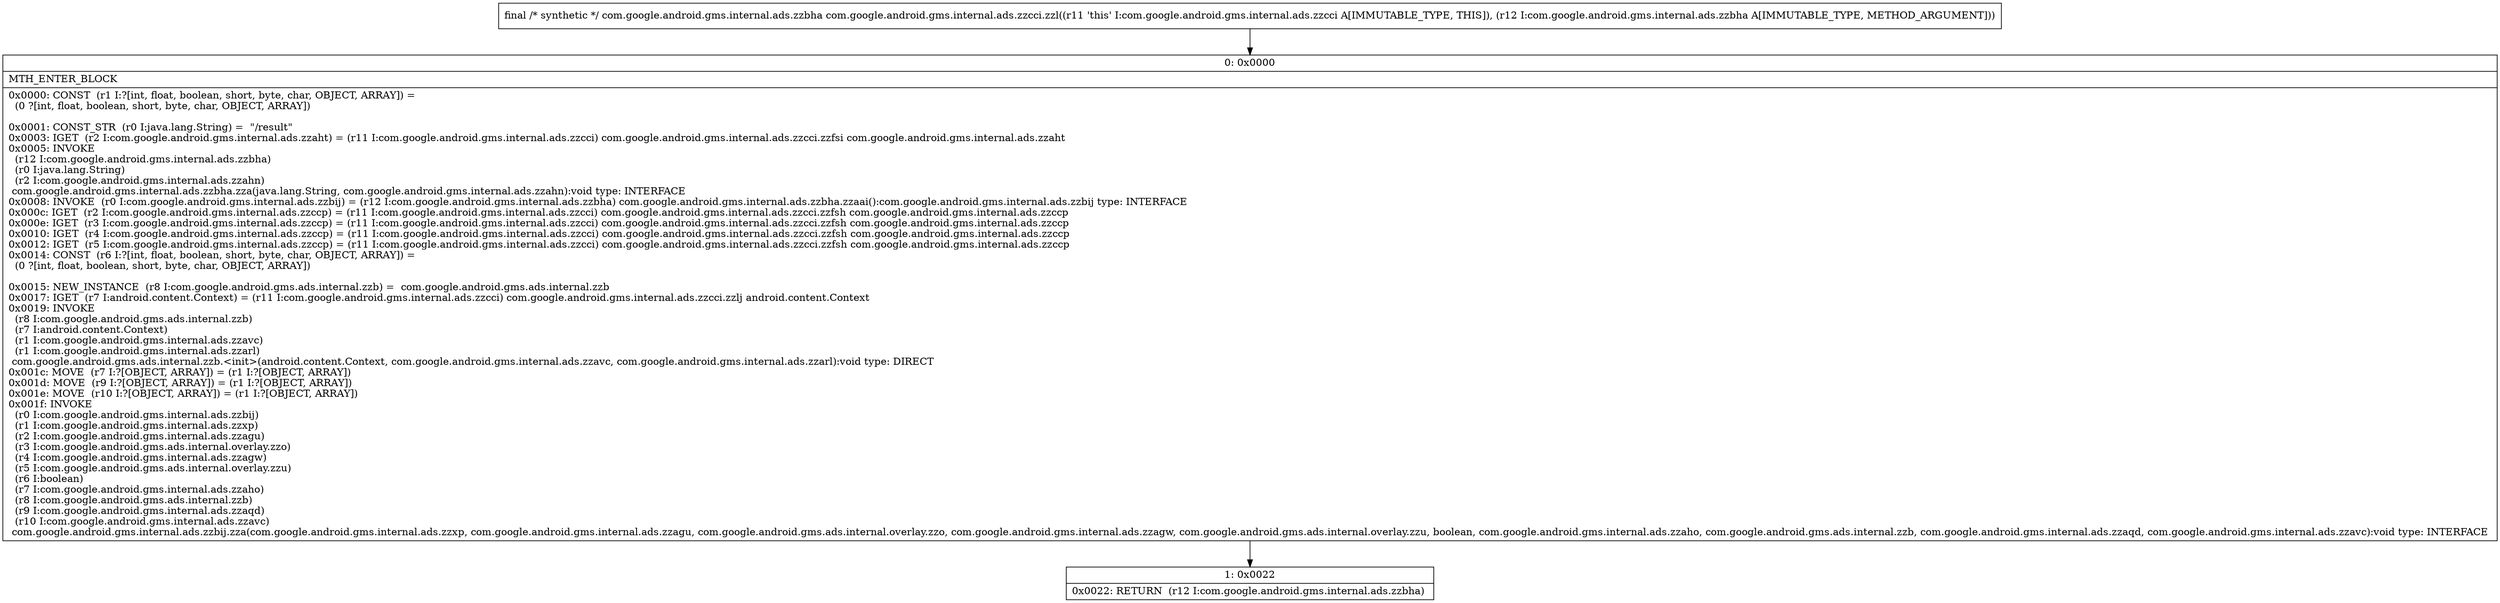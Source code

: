 digraph "CFG forcom.google.android.gms.internal.ads.zzcci.zzl(Lcom\/google\/android\/gms\/internal\/ads\/zzbha;)Lcom\/google\/android\/gms\/internal\/ads\/zzbha;" {
Node_0 [shape=record,label="{0\:\ 0x0000|MTH_ENTER_BLOCK\l|0x0000: CONST  (r1 I:?[int, float, boolean, short, byte, char, OBJECT, ARRAY]) = \l  (0 ?[int, float, boolean, short, byte, char, OBJECT, ARRAY])\l \l0x0001: CONST_STR  (r0 I:java.lang.String) =  \"\/result\" \l0x0003: IGET  (r2 I:com.google.android.gms.internal.ads.zzaht) = (r11 I:com.google.android.gms.internal.ads.zzcci) com.google.android.gms.internal.ads.zzcci.zzfsi com.google.android.gms.internal.ads.zzaht \l0x0005: INVOKE  \l  (r12 I:com.google.android.gms.internal.ads.zzbha)\l  (r0 I:java.lang.String)\l  (r2 I:com.google.android.gms.internal.ads.zzahn)\l com.google.android.gms.internal.ads.zzbha.zza(java.lang.String, com.google.android.gms.internal.ads.zzahn):void type: INTERFACE \l0x0008: INVOKE  (r0 I:com.google.android.gms.internal.ads.zzbij) = (r12 I:com.google.android.gms.internal.ads.zzbha) com.google.android.gms.internal.ads.zzbha.zzaai():com.google.android.gms.internal.ads.zzbij type: INTERFACE \l0x000c: IGET  (r2 I:com.google.android.gms.internal.ads.zzccp) = (r11 I:com.google.android.gms.internal.ads.zzcci) com.google.android.gms.internal.ads.zzcci.zzfsh com.google.android.gms.internal.ads.zzccp \l0x000e: IGET  (r3 I:com.google.android.gms.internal.ads.zzccp) = (r11 I:com.google.android.gms.internal.ads.zzcci) com.google.android.gms.internal.ads.zzcci.zzfsh com.google.android.gms.internal.ads.zzccp \l0x0010: IGET  (r4 I:com.google.android.gms.internal.ads.zzccp) = (r11 I:com.google.android.gms.internal.ads.zzcci) com.google.android.gms.internal.ads.zzcci.zzfsh com.google.android.gms.internal.ads.zzccp \l0x0012: IGET  (r5 I:com.google.android.gms.internal.ads.zzccp) = (r11 I:com.google.android.gms.internal.ads.zzcci) com.google.android.gms.internal.ads.zzcci.zzfsh com.google.android.gms.internal.ads.zzccp \l0x0014: CONST  (r6 I:?[int, float, boolean, short, byte, char, OBJECT, ARRAY]) = \l  (0 ?[int, float, boolean, short, byte, char, OBJECT, ARRAY])\l \l0x0015: NEW_INSTANCE  (r8 I:com.google.android.gms.ads.internal.zzb) =  com.google.android.gms.ads.internal.zzb \l0x0017: IGET  (r7 I:android.content.Context) = (r11 I:com.google.android.gms.internal.ads.zzcci) com.google.android.gms.internal.ads.zzcci.zzlj android.content.Context \l0x0019: INVOKE  \l  (r8 I:com.google.android.gms.ads.internal.zzb)\l  (r7 I:android.content.Context)\l  (r1 I:com.google.android.gms.internal.ads.zzavc)\l  (r1 I:com.google.android.gms.internal.ads.zzarl)\l com.google.android.gms.ads.internal.zzb.\<init\>(android.content.Context, com.google.android.gms.internal.ads.zzavc, com.google.android.gms.internal.ads.zzarl):void type: DIRECT \l0x001c: MOVE  (r7 I:?[OBJECT, ARRAY]) = (r1 I:?[OBJECT, ARRAY]) \l0x001d: MOVE  (r9 I:?[OBJECT, ARRAY]) = (r1 I:?[OBJECT, ARRAY]) \l0x001e: MOVE  (r10 I:?[OBJECT, ARRAY]) = (r1 I:?[OBJECT, ARRAY]) \l0x001f: INVOKE  \l  (r0 I:com.google.android.gms.internal.ads.zzbij)\l  (r1 I:com.google.android.gms.internal.ads.zzxp)\l  (r2 I:com.google.android.gms.internal.ads.zzagu)\l  (r3 I:com.google.android.gms.ads.internal.overlay.zzo)\l  (r4 I:com.google.android.gms.internal.ads.zzagw)\l  (r5 I:com.google.android.gms.ads.internal.overlay.zzu)\l  (r6 I:boolean)\l  (r7 I:com.google.android.gms.internal.ads.zzaho)\l  (r8 I:com.google.android.gms.ads.internal.zzb)\l  (r9 I:com.google.android.gms.internal.ads.zzaqd)\l  (r10 I:com.google.android.gms.internal.ads.zzavc)\l com.google.android.gms.internal.ads.zzbij.zza(com.google.android.gms.internal.ads.zzxp, com.google.android.gms.internal.ads.zzagu, com.google.android.gms.ads.internal.overlay.zzo, com.google.android.gms.internal.ads.zzagw, com.google.android.gms.ads.internal.overlay.zzu, boolean, com.google.android.gms.internal.ads.zzaho, com.google.android.gms.ads.internal.zzb, com.google.android.gms.internal.ads.zzaqd, com.google.android.gms.internal.ads.zzavc):void type: INTERFACE \l}"];
Node_1 [shape=record,label="{1\:\ 0x0022|0x0022: RETURN  (r12 I:com.google.android.gms.internal.ads.zzbha) \l}"];
MethodNode[shape=record,label="{final \/* synthetic *\/ com.google.android.gms.internal.ads.zzbha com.google.android.gms.internal.ads.zzcci.zzl((r11 'this' I:com.google.android.gms.internal.ads.zzcci A[IMMUTABLE_TYPE, THIS]), (r12 I:com.google.android.gms.internal.ads.zzbha A[IMMUTABLE_TYPE, METHOD_ARGUMENT])) }"];
MethodNode -> Node_0;
Node_0 -> Node_1;
}

